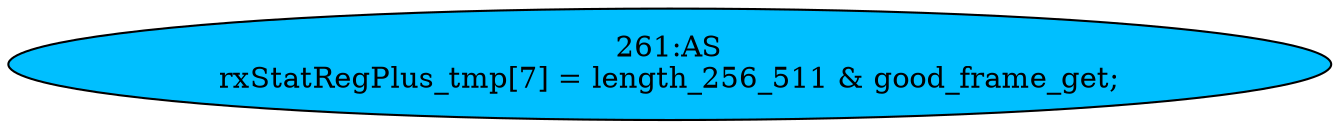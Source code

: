 strict digraph "" {
	node [label="\N"];
	"261:AS"	 [ast="<pyverilog.vparser.ast.Assign object at 0x7fd29a783810>",
		def_var="['rxStatRegPlus_tmp']",
		fillcolor=deepskyblue,
		label="261:AS
rxStatRegPlus_tmp[7] = length_256_511 & good_frame_get;",
		statements="[]",
		style=filled,
		typ=Assign,
		use_var="['length_256_511', 'good_frame_get']"];
}
